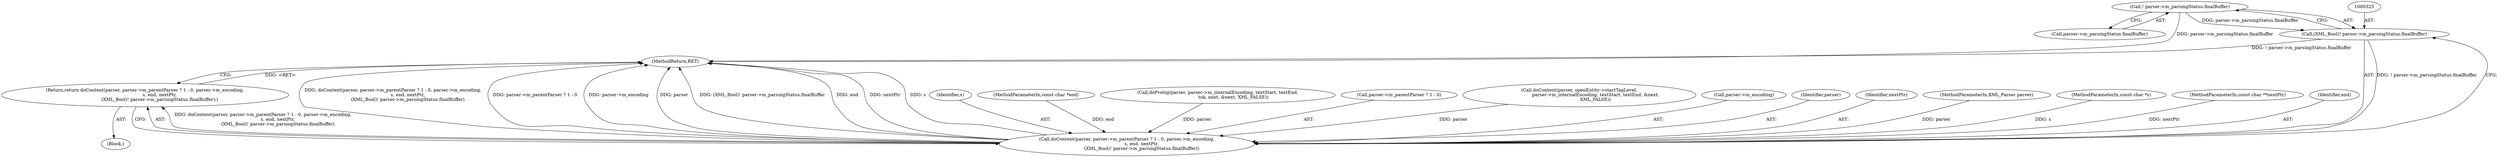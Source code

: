 digraph "0_libexpat_c20b758c332d9a13afbbb276d30db1d183a85d43_1@API" {
"1000326" [label="(Call,! parser->m_parsingStatus.finalBuffer)"];
"1000324" [label="(Call,(XML_Bool)! parser->m_parsingStatus.finalBuffer)"];
"1000310" [label="(Call,doContent(parser, parser->m_parentParser ? 1 : 0, parser->m_encoding,\n                     s, end, nextPtr,\n                     (XML_Bool)! parser->m_parsingStatus.finalBuffer))"];
"1000309" [label="(Return,return doContent(parser, parser->m_parentParser ? 1 : 0, parser->m_encoding,\n                     s, end, nextPtr,\n                     (XML_Bool)! parser->m_parsingStatus.finalBuffer);)"];
"1000303" [label="(Block,)"];
"1000321" [label="(Identifier,s)"];
"1000309" [label="(Return,return doContent(parser, parser->m_parentParser ? 1 : 0, parser->m_encoding,\n                     s, end, nextPtr,\n                     (XML_Bool)! parser->m_parsingStatus.finalBuffer);)"];
"1000106" [label="(MethodParameterIn,const char *end)"];
"1000173" [label="(Call,doProlog(parser, parser->m_internalEncoding, textStart, textEnd,\n                      tok, next, &next, XML_FALSE))"];
"1000332" [label="(MethodReturn,RET)"];
"1000310" [label="(Call,doContent(parser, parser->m_parentParser ? 1 : 0, parser->m_encoding,\n                     s, end, nextPtr,\n                     (XML_Bool)! parser->m_parsingStatus.finalBuffer))"];
"1000312" [label="(Call,parser->m_parentParser ? 1 : 0)"];
"1000188" [label="(Call,doContent(parser, openEntity->startTagLevel,\n                       parser->m_internalEncoding, textStart, textEnd, &next,\n                       XML_FALSE))"];
"1000318" [label="(Call,parser->m_encoding)"];
"1000311" [label="(Identifier,parser)"];
"1000323" [label="(Identifier,nextPtr)"];
"1000326" [label="(Call,! parser->m_parsingStatus.finalBuffer)"];
"1000104" [label="(MethodParameterIn,XML_Parser parser)"];
"1000324" [label="(Call,(XML_Bool)! parser->m_parsingStatus.finalBuffer)"];
"1000105" [label="(MethodParameterIn,const char *s)"];
"1000107" [label="(MethodParameterIn,const char **nextPtr)"];
"1000327" [label="(Call,parser->m_parsingStatus.finalBuffer)"];
"1000322" [label="(Identifier,end)"];
"1000326" -> "1000324"  [label="AST: "];
"1000326" -> "1000327"  [label="CFG: "];
"1000327" -> "1000326"  [label="AST: "];
"1000324" -> "1000326"  [label="CFG: "];
"1000326" -> "1000332"  [label="DDG: parser->m_parsingStatus.finalBuffer"];
"1000326" -> "1000324"  [label="DDG: parser->m_parsingStatus.finalBuffer"];
"1000324" -> "1000310"  [label="AST: "];
"1000325" -> "1000324"  [label="AST: "];
"1000310" -> "1000324"  [label="CFG: "];
"1000324" -> "1000332"  [label="DDG: ! parser->m_parsingStatus.finalBuffer"];
"1000324" -> "1000310"  [label="DDG: ! parser->m_parsingStatus.finalBuffer"];
"1000310" -> "1000309"  [label="AST: "];
"1000311" -> "1000310"  [label="AST: "];
"1000312" -> "1000310"  [label="AST: "];
"1000318" -> "1000310"  [label="AST: "];
"1000321" -> "1000310"  [label="AST: "];
"1000322" -> "1000310"  [label="AST: "];
"1000323" -> "1000310"  [label="AST: "];
"1000309" -> "1000310"  [label="CFG: "];
"1000310" -> "1000332"  [label="DDG: doContent(parser, parser->m_parentParser ? 1 : 0, parser->m_encoding,\n                     s, end, nextPtr,\n                     (XML_Bool)! parser->m_parsingStatus.finalBuffer)"];
"1000310" -> "1000332"  [label="DDG: parser->m_parentParser ? 1 : 0"];
"1000310" -> "1000332"  [label="DDG: parser->m_encoding"];
"1000310" -> "1000332"  [label="DDG: parser"];
"1000310" -> "1000332"  [label="DDG: (XML_Bool)! parser->m_parsingStatus.finalBuffer"];
"1000310" -> "1000332"  [label="DDG: end"];
"1000310" -> "1000332"  [label="DDG: nextPtr"];
"1000310" -> "1000332"  [label="DDG: s"];
"1000310" -> "1000309"  [label="DDG: doContent(parser, parser->m_parentParser ? 1 : 0, parser->m_encoding,\n                     s, end, nextPtr,\n                     (XML_Bool)! parser->m_parsingStatus.finalBuffer)"];
"1000188" -> "1000310"  [label="DDG: parser"];
"1000173" -> "1000310"  [label="DDG: parser"];
"1000104" -> "1000310"  [label="DDG: parser"];
"1000105" -> "1000310"  [label="DDG: s"];
"1000106" -> "1000310"  [label="DDG: end"];
"1000107" -> "1000310"  [label="DDG: nextPtr"];
"1000309" -> "1000303"  [label="AST: "];
"1000332" -> "1000309"  [label="CFG: "];
"1000309" -> "1000332"  [label="DDG: <RET>"];
}
